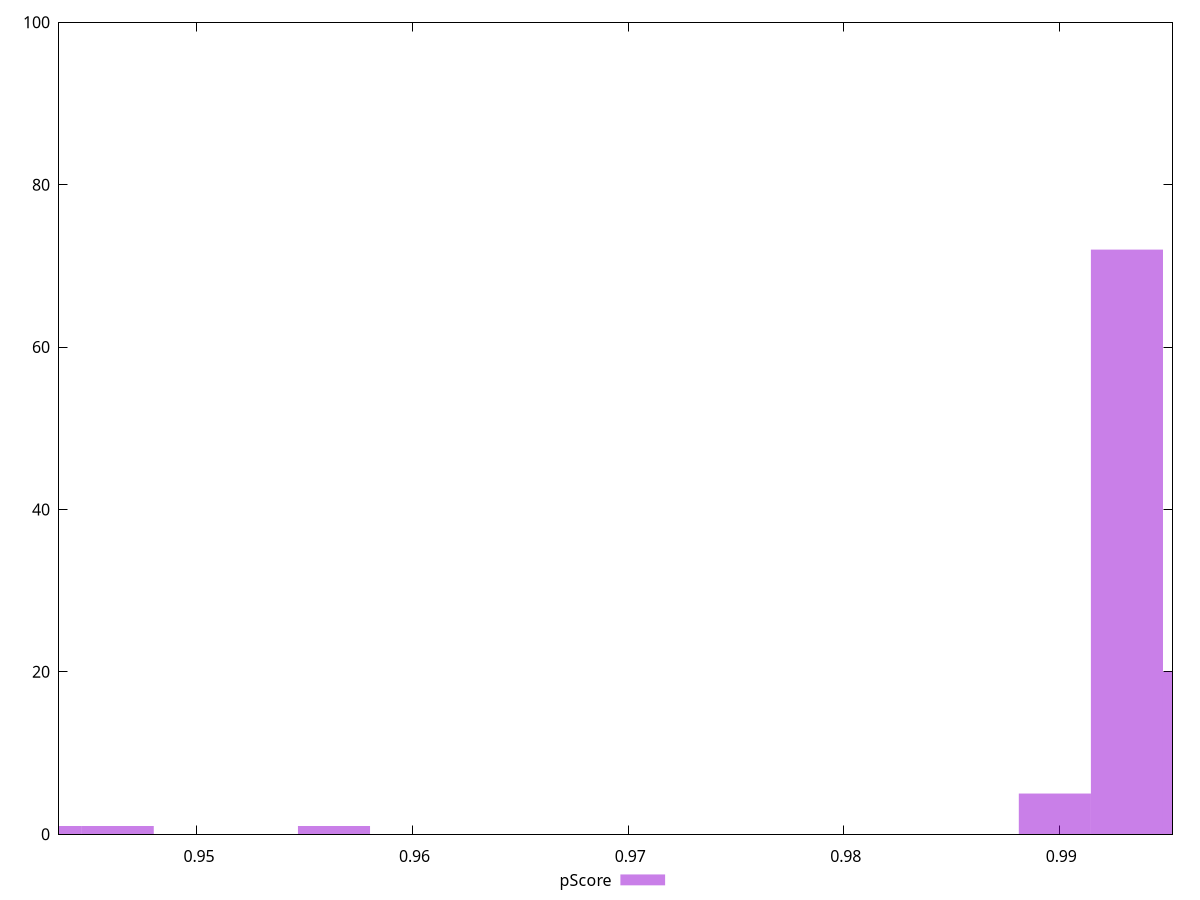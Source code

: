 reset

$pScore <<EOF
0.9563547938369688 1
0.993137670523006 72
0.9964815684035548 20
0.9897937726424572 5
0.9429792023147734 1
0.9463231001953223 1
EOF

set key outside below
set boxwidth 0.003343897880548842
set xrange [0.9435988130288377:0.9952508273329597]
set yrange [0:100]
set trange [0:100]
set style fill transparent solid 0.5 noborder
set terminal svg size 640, 490 enhanced background rgb 'white'
set output "reports/report_00033_2021-03-01T14-23-16.841Z/bootup-time/samples/astro-inner-cached/pScore/histogram.svg"

plot $pScore title "pScore" with boxes

reset
